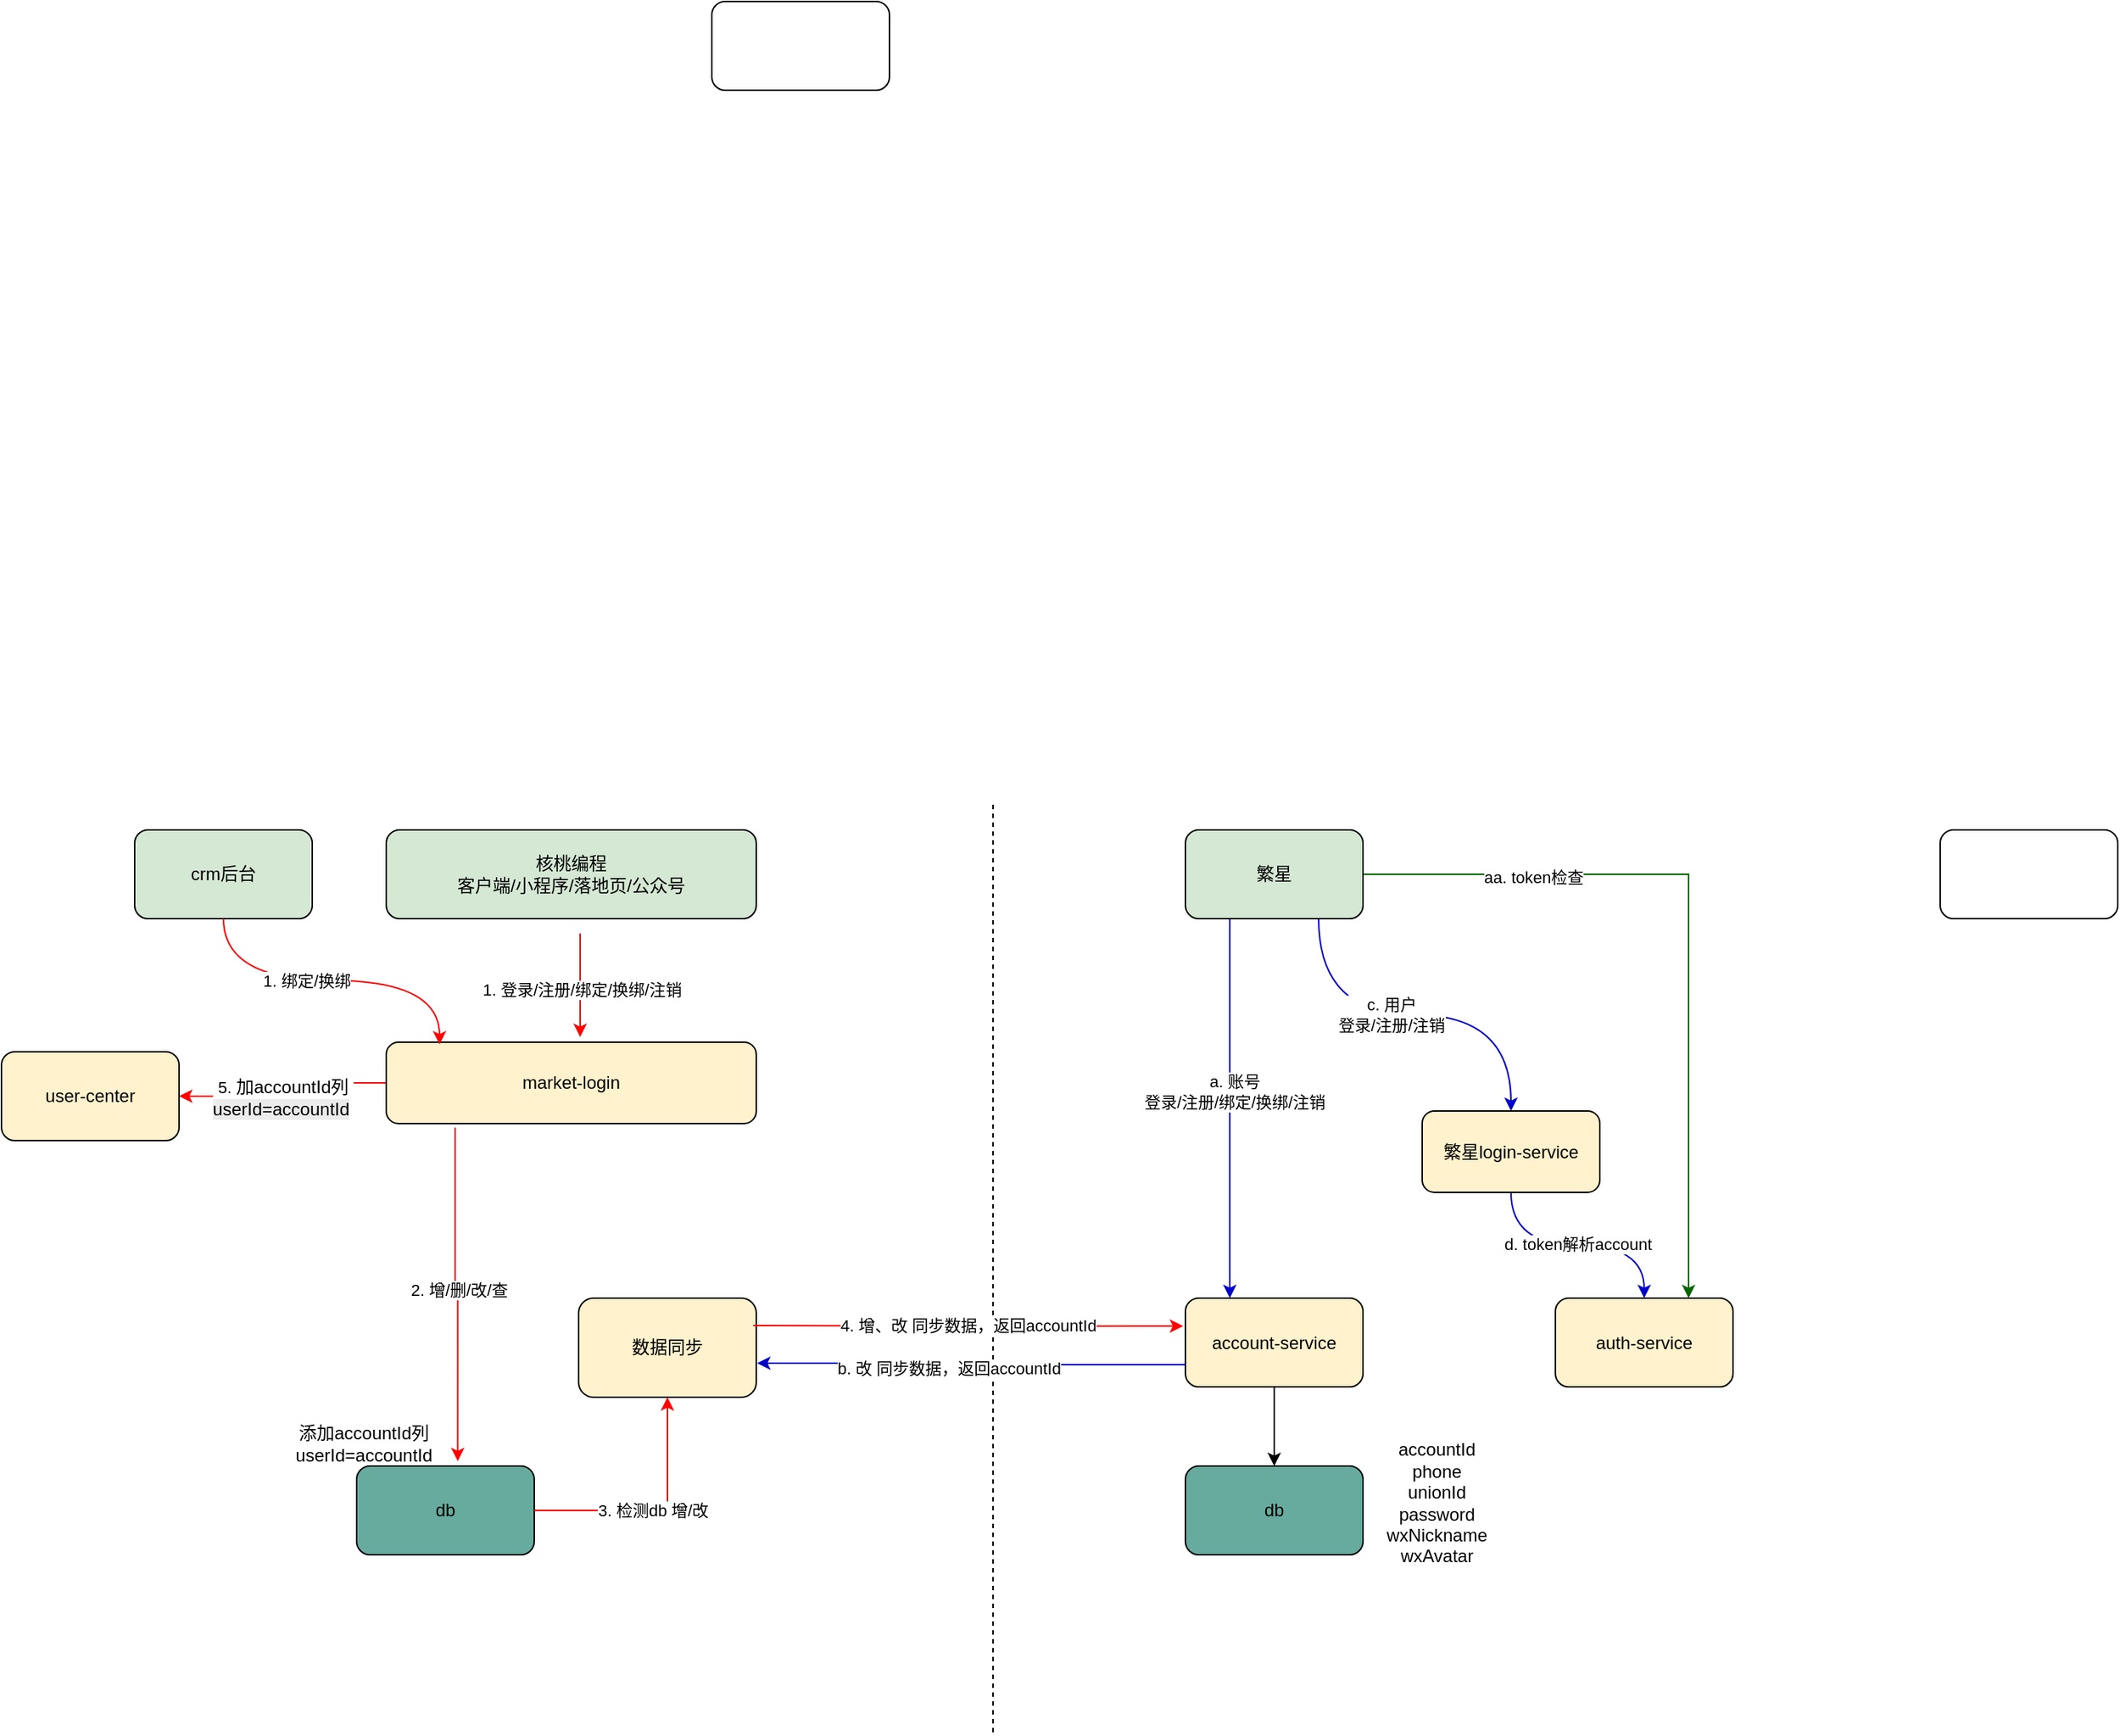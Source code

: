 <mxfile version="26.2.9">
  <diagram name="第 1 页" id="rIhhLZTPsiAaX7q4XgKE">
    <mxGraphModel dx="2124" dy="1860" grid="1" gridSize="10" guides="1" tooltips="1" connect="1" arrows="1" fold="1" page="1" pageScale="1" pageWidth="827" pageHeight="1169" math="0" shadow="0">
      <root>
        <mxCell id="0" />
        <mxCell id="1" parent="0" />
        <mxCell id="Q-jY20Gd-_YvdmPxHIIb-2" value="user-center" style="rounded=1;whiteSpace=wrap;html=1;fillColor=#FFF2CC;" parent="1" vertex="1">
          <mxGeometry x="-240" y="170" width="120" height="60" as="geometry" />
        </mxCell>
        <mxCell id="Q-jY20Gd-_YvdmPxHIIb-4" value="" style="endArrow=none;dashed=1;html=1;rounded=0;" parent="1" edge="1">
          <mxGeometry width="50" height="50" relative="1" as="geometry">
            <mxPoint x="430" y="630" as="sourcePoint" />
            <mxPoint x="430" as="targetPoint" />
          </mxGeometry>
        </mxCell>
        <mxCell id="eTkSVa2EqAl9yL7f8jPD-42" style="edgeStyle=orthogonalEdgeStyle;rounded=0;orthogonalLoop=1;jettySize=auto;html=1;fillColor=#FF0000;strokeColor=#FF0000;" edge="1" parent="1">
          <mxGeometry relative="1" as="geometry">
            <mxPoint x="151" y="90" as="sourcePoint" />
            <mxPoint x="151" y="160" as="targetPoint" />
          </mxGeometry>
        </mxCell>
        <mxCell id="eTkSVa2EqAl9yL7f8jPD-45" value="1. 登录/注册/绑定/换绑/注销" style="edgeLabel;html=1;align=center;verticalAlign=middle;resizable=0;points=[];" vertex="1" connectable="0" parent="eTkSVa2EqAl9yL7f8jPD-42">
          <mxGeometry x="0.071" y="1" relative="1" as="geometry">
            <mxPoint as="offset" />
          </mxGeometry>
        </mxCell>
        <mxCell id="Q-jY20Gd-_YvdmPxHIIb-5" value="&lt;div&gt;核桃编程&lt;/div&gt;客户端/小程序/落地页/公众号" style="rounded=1;whiteSpace=wrap;html=1;fillColor=#D5E8D4;" parent="1" vertex="1">
          <mxGeometry x="20" y="20" width="250" height="60" as="geometry" />
        </mxCell>
        <mxCell id="Q-jY20Gd-_YvdmPxHIIb-6" value="db" style="rounded=1;whiteSpace=wrap;html=1;fillColor=#67AB9F;" parent="1" vertex="1">
          <mxGeometry y="450" width="120" height="60" as="geometry" />
        </mxCell>
        <mxCell id="Q-jY20Gd-_YvdmPxHIIb-7" value="db" style="rounded=1;whiteSpace=wrap;html=1;fillColor=#67AB9F;" parent="1" vertex="1">
          <mxGeometry x="560" y="450" width="120" height="60" as="geometry" />
        </mxCell>
        <mxCell id="eTkSVa2EqAl9yL7f8jPD-70" style="edgeStyle=orthogonalEdgeStyle;rounded=0;orthogonalLoop=1;jettySize=auto;html=1;exitX=0.25;exitY=1;exitDx=0;exitDy=0;entryX=0.25;entryY=0;entryDx=0;entryDy=0;strokeColor=#0000CC;" edge="1" parent="1" source="Q-jY20Gd-_YvdmPxHIIb-8" target="eTkSVa2EqAl9yL7f8jPD-19">
          <mxGeometry relative="1" as="geometry">
            <mxPoint x="620" y="170" as="targetPoint" />
          </mxGeometry>
        </mxCell>
        <mxCell id="eTkSVa2EqAl9yL7f8jPD-72" value="a. 账号&lt;div&gt;登录/注册/绑定/换绑/注销&lt;/div&gt;" style="edgeLabel;html=1;align=center;verticalAlign=middle;resizable=0;points=[];" vertex="1" connectable="0" parent="eTkSVa2EqAl9yL7f8jPD-70">
          <mxGeometry x="-0.092" y="3" relative="1" as="geometry">
            <mxPoint as="offset" />
          </mxGeometry>
        </mxCell>
        <mxCell id="eTkSVa2EqAl9yL7f8jPD-89" style="edgeStyle=orthogonalEdgeStyle;rounded=0;orthogonalLoop=1;jettySize=auto;html=1;exitX=0.75;exitY=1;exitDx=0;exitDy=0;entryX=0.5;entryY=0;entryDx=0;entryDy=0;curved=1;strokeColor=#0000CC;" edge="1" parent="1" source="Q-jY20Gd-_YvdmPxHIIb-8" target="eTkSVa2EqAl9yL7f8jPD-73">
          <mxGeometry relative="1" as="geometry" />
        </mxCell>
        <mxCell id="eTkSVa2EqAl9yL7f8jPD-90" value="c. 用户&lt;div&gt;登录/注册/注销&lt;/div&gt;" style="edgeLabel;html=1;align=center;verticalAlign=middle;resizable=0;points=[];" vertex="1" connectable="0" parent="eTkSVa2EqAl9yL7f8jPD-89">
          <mxGeometry x="-0.126" relative="1" as="geometry">
            <mxPoint as="offset" />
          </mxGeometry>
        </mxCell>
        <mxCell id="eTkSVa2EqAl9yL7f8jPD-92" style="edgeStyle=orthogonalEdgeStyle;rounded=0;orthogonalLoop=1;jettySize=auto;html=1;exitX=1;exitY=0.5;exitDx=0;exitDy=0;entryX=0.75;entryY=0;entryDx=0;entryDy=0;strokeColor=#006600;" edge="1" parent="1" source="Q-jY20Gd-_YvdmPxHIIb-8" target="eTkSVa2EqAl9yL7f8jPD-81">
          <mxGeometry relative="1" as="geometry" />
        </mxCell>
        <mxCell id="eTkSVa2EqAl9yL7f8jPD-93" value="aa. token检查" style="edgeLabel;html=1;align=center;verticalAlign=middle;resizable=0;points=[];" vertex="1" connectable="0" parent="eTkSVa2EqAl9yL7f8jPD-92">
          <mxGeometry x="-0.545" y="-2" relative="1" as="geometry">
            <mxPoint as="offset" />
          </mxGeometry>
        </mxCell>
        <mxCell id="Q-jY20Gd-_YvdmPxHIIb-8" value="繁星" style="rounded=1;whiteSpace=wrap;html=1;fillColor=#D5E8D4;" parent="1" vertex="1">
          <mxGeometry x="560" y="20" width="120" height="60" as="geometry" />
        </mxCell>
        <mxCell id="eTkSVa2EqAl9yL7f8jPD-68" style="edgeStyle=orthogonalEdgeStyle;rounded=0;orthogonalLoop=1;jettySize=auto;html=1;exitX=0;exitY=0.5;exitDx=0;exitDy=0;entryX=1;entryY=0.5;entryDx=0;entryDy=0;strokeColor=#FF0000;" edge="1" parent="1" source="eTkSVa2EqAl9yL7f8jPD-18" target="Q-jY20Gd-_YvdmPxHIIb-2">
          <mxGeometry relative="1" as="geometry" />
        </mxCell>
        <mxCell id="eTkSVa2EqAl9yL7f8jPD-69" value="5.&amp;nbsp;&lt;span style=&quot;color: rgba(0, 0, 0, 0); font-family: monospace; font-size: 0px; text-align: start; background-color: rgb(236, 236, 236);&quot;&gt;&lt;span style=&quot;color: rgb(0, 0, 0); font-family: Helvetica; font-size: 12px; text-align: center; text-wrap-mode: wrap;&quot;&gt;加accountId列&lt;br&gt;&lt;/span&gt;&lt;span style=&quot;color: rgb(0, 0, 0); font-family: Helvetica; font-size: 12px; text-align: center; text-wrap-mode: wrap; background-color: light-dark(rgb(236, 236, 236), rgb(34, 34, 34));&quot;&gt;userId=accountId&lt;/span&gt;%3CmxGraphModel%3E%3Croot%3E%3CmxCell%20id%3D%220%22%2F%3E%3CmxCell%20id%3D%221%22%20parent%3D%220%22%2F%3E%3CmxCell%20id%3D%222%22%20value%3D%22%E6%B7%BB%E5%8A%A0accountId%E5%88%97%26lt%3Bdiv%26gt%3BuserId%3DaccountId%26lt%3B%2Fdiv%26gt%3B%22%20style%3D%22text%3Bhtml%3D1%3Balign%3Dcenter%3BverticalAlign%3Dmiddle%3BwhiteSpace%3Dwrap%3Brounded%3D0%3B%22%20vertex%3D%221%22%20parent%3D%221%22%3E%3CmxGeometry%20x%3D%22-30%22%20y%3D%22520%22%20width%3D%22110%22%20height%3D%2230%22%20as%3D%22geometry%22%2F%3E%3C%2FmxCell%3E%3C%2Froot%3E%3C%2FmxGraphModel%3E&lt;/span&gt;&amp;nbsp;&lt;span style=&quot;color: rgba(0, 0, 0, 0); font-family: monospace; font-size: 0px; text-align: start; background-color: rgb(236, 236, 236);&quot;&gt;%3CmxGraphModel%3E%3Croot%3E%3CmxCell%20id%3D%220%22%2F%3E%3CmxCell%20id%3D%221%22%20parent%3D%220%22%2F%3E%3CmxCell%20id%3D%222%22%20value%3D%22%E6%B7%BB%E5%8A%A0accountId%E5%88%97%26lt%3Bdiv%26gt%3BuserId%3DaccountId%26lt%3B%2Fdiv%26gt%3B%22%20style%3D%22text%3Bhtml%3D1%3Balign%3Dcenter%3BverticalAlign%3Dmiddle%3BwhiteSpace%3Dwrap%3Brounded%3D0%3B%22%20vertex%3D%221%22%20parent%3D%221%22%3E%3CmxGeometry%20x%3D%22-30%22%20y%3D%22520%22%20width%3D%22110%22%20height%3D%2230%22%20as%3D%22geometry%22%2F%3E%3C%2FmxCell%3E%3C%2Froot%3E%3C%2FmxGraphModel%3E&lt;/span&gt;" style="edgeLabel;html=1;align=center;verticalAlign=middle;resizable=0;points=[];" vertex="1" connectable="0" parent="eTkSVa2EqAl9yL7f8jPD-68">
          <mxGeometry x="0.066" y="1" relative="1" as="geometry">
            <mxPoint as="offset" />
          </mxGeometry>
        </mxCell>
        <mxCell id="eTkSVa2EqAl9yL7f8jPD-18" value="market-login" style="rounded=1;whiteSpace=wrap;html=1;fillColor=#FFF2CC;" vertex="1" parent="1">
          <mxGeometry x="20" y="163.5" width="250" height="55" as="geometry" />
        </mxCell>
        <mxCell id="eTkSVa2EqAl9yL7f8jPD-71" style="edgeStyle=orthogonalEdgeStyle;rounded=0;orthogonalLoop=1;jettySize=auto;html=1;exitX=0.5;exitY=1;exitDx=0;exitDy=0;entryX=0.5;entryY=0;entryDx=0;entryDy=0;" edge="1" parent="1" source="eTkSVa2EqAl9yL7f8jPD-19" target="Q-jY20Gd-_YvdmPxHIIb-7">
          <mxGeometry relative="1" as="geometry" />
        </mxCell>
        <mxCell id="eTkSVa2EqAl9yL7f8jPD-19" value="account-service" style="rounded=1;whiteSpace=wrap;html=1;fillColor=#FFF2CC;" vertex="1" parent="1">
          <mxGeometry x="560" y="336.5" width="120" height="60" as="geometry" />
        </mxCell>
        <mxCell id="eTkSVa2EqAl9yL7f8jPD-32" value="数据同步" style="rounded=1;whiteSpace=wrap;html=1;fillColor=#FFF2CC;" vertex="1" parent="1">
          <mxGeometry x="150" y="336.5" width="120" height="67" as="geometry" />
        </mxCell>
        <mxCell id="eTkSVa2EqAl9yL7f8jPD-37" value="4. 增、改 同步数据，返回accountId" style="edgeStyle=orthogonalEdgeStyle;rounded=0;orthogonalLoop=1;jettySize=auto;html=1;entryX=0;entryY=0.75;entryDx=0;entryDy=0;exitX=0.996;exitY=0.666;exitDx=0;exitDy=0;exitPerimeter=0;fillColor=#FF0000;strokeColor=#FF0000;" edge="1" parent="1">
          <mxGeometry relative="1" as="geometry">
            <mxPoint x="268" y="355.002" as="sourcePoint" />
            <mxPoint x="558.48" y="355.38" as="targetPoint" />
          </mxGeometry>
        </mxCell>
        <mxCell id="eTkSVa2EqAl9yL7f8jPD-49" style="edgeStyle=orthogonalEdgeStyle;rounded=0;orthogonalLoop=1;jettySize=auto;html=1;exitX=0.186;exitY=1.05;exitDx=0;exitDy=0;entryX=0.569;entryY=-0.055;entryDx=0;entryDy=0;entryPerimeter=0;exitPerimeter=0;fillColor=#FF0000;strokeColor=#FF0000;" edge="1" parent="1" source="eTkSVa2EqAl9yL7f8jPD-18" target="Q-jY20Gd-_YvdmPxHIIb-6">
          <mxGeometry relative="1" as="geometry" />
        </mxCell>
        <mxCell id="eTkSVa2EqAl9yL7f8jPD-50" value="2. 增/删/改/查" style="edgeLabel;html=1;align=center;verticalAlign=middle;resizable=0;points=[];" vertex="1" connectable="0" parent="eTkSVa2EqAl9yL7f8jPD-49">
          <mxGeometry x="-0.038" y="2" relative="1" as="geometry">
            <mxPoint as="offset" />
          </mxGeometry>
        </mxCell>
        <mxCell id="eTkSVa2EqAl9yL7f8jPD-66" style="edgeStyle=orthogonalEdgeStyle;rounded=0;orthogonalLoop=1;jettySize=auto;html=1;entryX=0.5;entryY=1;entryDx=0;entryDy=0;exitX=1;exitY=0.5;exitDx=0;exitDy=0;fillColor=#FF0000;strokeColor=#FF0000;" edge="1" parent="1" source="Q-jY20Gd-_YvdmPxHIIb-6" target="eTkSVa2EqAl9yL7f8jPD-32">
          <mxGeometry relative="1" as="geometry">
            <mxPoint x="191" y="220" as="sourcePoint" />
          </mxGeometry>
        </mxCell>
        <mxCell id="eTkSVa2EqAl9yL7f8jPD-67" value="3. 检测db 增/改" style="edgeLabel;html=1;align=center;verticalAlign=middle;resizable=0;points=[];" vertex="1" connectable="0" parent="eTkSVa2EqAl9yL7f8jPD-66">
          <mxGeometry x="-0.032" y="-1" relative="1" as="geometry">
            <mxPoint x="-1" y="-1" as="offset" />
          </mxGeometry>
        </mxCell>
        <mxCell id="eTkSVa2EqAl9yL7f8jPD-84" style="edgeStyle=orthogonalEdgeStyle;rounded=0;orthogonalLoop=1;jettySize=auto;html=1;curved=1;exitX=0.5;exitY=1;exitDx=0;exitDy=0;strokeColor=#0000CC;" edge="1" parent="1" source="eTkSVa2EqAl9yL7f8jPD-73" target="eTkSVa2EqAl9yL7f8jPD-81">
          <mxGeometry relative="1" as="geometry">
            <mxPoint x="920" y="220" as="sourcePoint" />
          </mxGeometry>
        </mxCell>
        <mxCell id="eTkSVa2EqAl9yL7f8jPD-85" value="d. token解析account" style="edgeLabel;html=1;align=center;verticalAlign=middle;resizable=0;points=[];" vertex="1" connectable="0" parent="eTkSVa2EqAl9yL7f8jPD-84">
          <mxGeometry x="-0.011" y="1" relative="1" as="geometry">
            <mxPoint as="offset" />
          </mxGeometry>
        </mxCell>
        <mxCell id="eTkSVa2EqAl9yL7f8jPD-73" value="繁星login-service" style="rounded=1;whiteSpace=wrap;html=1;fillColor=#FFF2CC;" vertex="1" parent="1">
          <mxGeometry x="720" y="210" width="120" height="55" as="geometry" />
        </mxCell>
        <mxCell id="eTkSVa2EqAl9yL7f8jPD-75" value="" style="rounded=1;whiteSpace=wrap;html=1;" vertex="1" parent="1">
          <mxGeometry x="240" y="-540" width="120" height="60" as="geometry" />
        </mxCell>
        <mxCell id="eTkSVa2EqAl9yL7f8jPD-76" value="" style="rounded=1;whiteSpace=wrap;html=1;" vertex="1" parent="1">
          <mxGeometry x="1070" y="20" width="120" height="60" as="geometry" />
        </mxCell>
        <mxCell id="eTkSVa2EqAl9yL7f8jPD-77" value="crm后台" style="rounded=1;whiteSpace=wrap;html=1;fillColor=#D5E8D4;" vertex="1" parent="1">
          <mxGeometry x="-150" y="20" width="120" height="60" as="geometry" />
        </mxCell>
        <mxCell id="eTkSVa2EqAl9yL7f8jPD-78" style="edgeStyle=orthogonalEdgeStyle;rounded=0;orthogonalLoop=1;jettySize=auto;html=1;exitX=0.5;exitY=1;exitDx=0;exitDy=0;entryX=0.144;entryY=0.027;entryDx=0;entryDy=0;entryPerimeter=0;curved=1;fillColor=#FF0000;strokeColor=#FF0000;" edge="1" parent="1" source="eTkSVa2EqAl9yL7f8jPD-77" target="eTkSVa2EqAl9yL7f8jPD-18">
          <mxGeometry relative="1" as="geometry" />
        </mxCell>
        <mxCell id="eTkSVa2EqAl9yL7f8jPD-80" value="1. 绑定/换绑" style="edgeLabel;html=1;align=center;verticalAlign=middle;resizable=0;points=[];" vertex="1" connectable="0" parent="eTkSVa2EqAl9yL7f8jPD-78">
          <mxGeometry x="-0.162" relative="1" as="geometry">
            <mxPoint as="offset" />
          </mxGeometry>
        </mxCell>
        <mxCell id="eTkSVa2EqAl9yL7f8jPD-81" value="auth-service" style="rounded=1;whiteSpace=wrap;html=1;fillColor=#FFF2CC;" vertex="1" parent="1">
          <mxGeometry x="810" y="336.5" width="120" height="60" as="geometry" />
        </mxCell>
        <mxCell id="eTkSVa2EqAl9yL7f8jPD-87" style="edgeStyle=orthogonalEdgeStyle;rounded=0;orthogonalLoop=1;jettySize=auto;html=1;exitX=0;exitY=0.75;exitDx=0;exitDy=0;entryX=1.005;entryY=0.656;entryDx=0;entryDy=0;entryPerimeter=0;strokeColor=#0000CC;" edge="1" parent="1" source="eTkSVa2EqAl9yL7f8jPD-19" target="eTkSVa2EqAl9yL7f8jPD-32">
          <mxGeometry relative="1" as="geometry" />
        </mxCell>
        <mxCell id="eTkSVa2EqAl9yL7f8jPD-88" value="b. 改 同步数据，返回accountId" style="edgeLabel;html=1;align=center;verticalAlign=middle;resizable=0;points=[];" vertex="1" connectable="0" parent="eTkSVa2EqAl9yL7f8jPD-87">
          <mxGeometry x="0.111" y="3" relative="1" as="geometry">
            <mxPoint as="offset" />
          </mxGeometry>
        </mxCell>
        <mxCell id="eTkSVa2EqAl9yL7f8jPD-91" value="添加accountId列&lt;div&gt;userId=accountId&lt;/div&gt;" style="text;html=1;align=center;verticalAlign=middle;whiteSpace=wrap;rounded=0;" vertex="1" parent="1">
          <mxGeometry x="-50" y="420" width="110" height="30" as="geometry" />
        </mxCell>
        <mxCell id="eTkSVa2EqAl9yL7f8jPD-94" value="accountId&lt;div&gt;phone&lt;/div&gt;&lt;div&gt;unionId&lt;/div&gt;&lt;div&gt;password&lt;/div&gt;&lt;div&gt;wxNickname&lt;br&gt;wxAvatar&lt;/div&gt;" style="text;html=1;align=center;verticalAlign=middle;whiteSpace=wrap;rounded=0;" vertex="1" parent="1">
          <mxGeometry x="700" y="460" width="60" height="30" as="geometry" />
        </mxCell>
      </root>
    </mxGraphModel>
  </diagram>
</mxfile>
